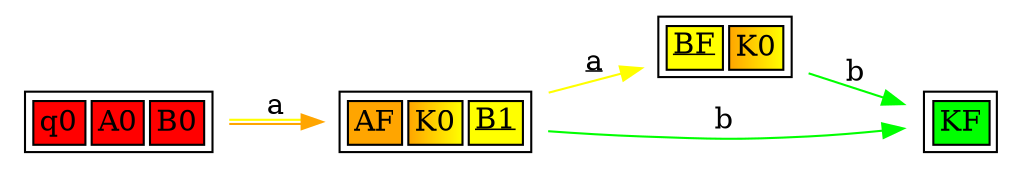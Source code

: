 digraph {
  rankdir = "LR"
  zero [shape = none, label = <
        <table border="1" cellborder="1" cellspacing="3">
        <tr>
        <td bgcolor="red"><font color="black">q0</font></td>
        <td bgcolor="red"><font color="black">A0</font></td>
        <td bgcolor="red"><font color="black">B0</font></td>
        </tr>
        </table>>];
  one [shape = none, label = <
         <table border="1" cellborder="1" cellspacing="3">
         <tr>
         <td bgcolor="orange"><font color="black">AF</font></td>
         <td bgcolor="orange:yellow"><font color="black">K0</font></td>
         <td bgcolor="yellow"><font color="black"><u>B1</u></font></td>
         </tr>
         </table>>];
  two [shape = none, label = <
       <table border="1" cellborder="1" cellspacing="3">
       <tr>
       <td bgcolor="yellow"><font color="black"><u>BF</u></font></td>
       <td bgcolor="orange:yellow"><font color="black">K0</font></td>
       </tr>
       </table>>];
  k_fin [shape = none, label = <
         <table border="1" cellborder="1" cellspacing="3">
         <tr>
         <td bgcolor="green"><font color="black">KF</font></td>
         </tr>
         </table>>];
  zero -> one [ label = "a", fillcolor = "orange:yellow", color = "orange:yellow" ]
  one -> k_fin [ label = "b", fillcolor = green, color = green ]
  one -> two [ label = <<u>a</u>>, fillcolor = yellow, color = yellow ]
  two -> k_fin [ label = "b", fillcolor = green, color = green ]
}
